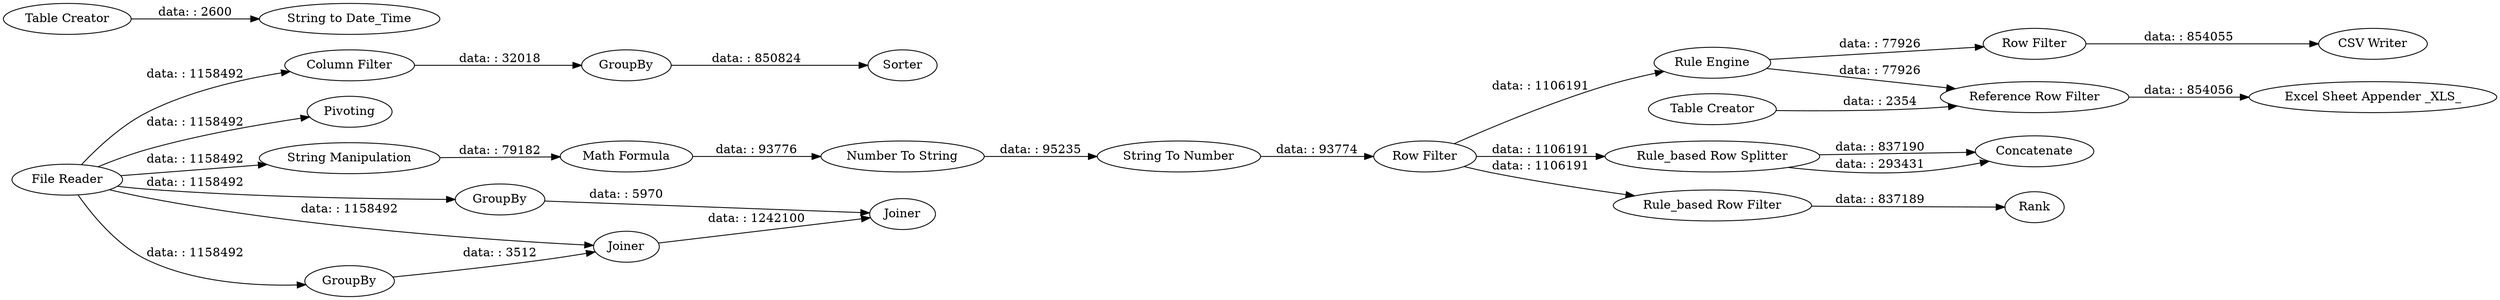 digraph {
	"1205144722626378751_25" [label=GroupBy]
	"1205144722626378751_59" [label=Joiner]
	"1205144722626378751_30" [label="Rule Engine"]
	"1205144722626378751_56" [label="Table Creator"]
	"1205144722626378751_61" [label=Sorter]
	"1205144722626378751_52" [label="Row Filter"]
	"1205144722626378751_48" [label="Number To String"]
	"1205144722626378751_29" [label="Math Formula"]
	"1205144722626378751_11" [label="Table Creator"]
	"1205144722626378751_45" [label=Pivoting]
	"1205144722626378751_28" [label="String Manipulation"]
	"1205144722626378751_53" [label="Column Filter"]
	"1205144722626378751_58" [label=GroupBy]
	"1205144722626378751_50" [label="Row Filter"]
	"1205144722626378751_49" [label="String To Number"]
	"1205144722626378751_22" [label="File Reader"]
	"1205144722626378751_54" [label="Rule_based Row Splitter"]
	"1205144722626378751_13" [label=GroupBy]
	"1205144722626378751_51" [label="Rule_based Row Filter"]
	"1205144722626378751_46" [label="CSV Writer"]
	"1205144722626378751_57" [label="String to Date_Time"]
	"1205144722626378751_60" [label=Rank]
	"1205144722626378751_55" [label=Concatenate]
	"1205144722626378751_10" [label="Reference Row Filter"]
	"1205144722626378751_47" [label="Excel Sheet Appender _XLS_"]
	"1205144722626378751_16" [label=Joiner]
	"1205144722626378751_52" -> "1205144722626378751_51" [label="data: : 1106191"]
	"1205144722626378751_50" -> "1205144722626378751_46" [label="data: : 854055"]
	"1205144722626378751_22" -> "1205144722626378751_16" [label="data: : 1158492"]
	"1205144722626378751_54" -> "1205144722626378751_55" [label="data: : 837190"]
	"1205144722626378751_51" -> "1205144722626378751_60" [label="data: : 837189"]
	"1205144722626378751_22" -> "1205144722626378751_28" [label="data: : 1158492"]
	"1205144722626378751_28" -> "1205144722626378751_29" [label="data: : 79182"]
	"1205144722626378751_53" -> "1205144722626378751_25" [label="data: : 32018"]
	"1205144722626378751_11" -> "1205144722626378751_10" [label="data: : 2354"]
	"1205144722626378751_25" -> "1205144722626378751_61" [label="data: : 850824"]
	"1205144722626378751_58" -> "1205144722626378751_59" [label="data: : 5970"]
	"1205144722626378751_16" -> "1205144722626378751_59" [label="data: : 1242100"]
	"1205144722626378751_22" -> "1205144722626378751_58" [label="data: : 1158492"]
	"1205144722626378751_10" -> "1205144722626378751_47" [label="data: : 854056"]
	"1205144722626378751_49" -> "1205144722626378751_52" [label="data: : 93774"]
	"1205144722626378751_54" -> "1205144722626378751_55" [label="data: : 293431"]
	"1205144722626378751_30" -> "1205144722626378751_50" [label="data: : 77926"]
	"1205144722626378751_29" -> "1205144722626378751_48" [label="data: : 93776"]
	"1205144722626378751_48" -> "1205144722626378751_49" [label="data: : 95235"]
	"1205144722626378751_13" -> "1205144722626378751_16" [label="data: : 3512"]
	"1205144722626378751_22" -> "1205144722626378751_13" [label="data: : 1158492"]
	"1205144722626378751_22" -> "1205144722626378751_45" [label="data: : 1158492"]
	"1205144722626378751_52" -> "1205144722626378751_30" [label="data: : 1106191"]
	"1205144722626378751_30" -> "1205144722626378751_10" [label="data: : 77926"]
	"1205144722626378751_52" -> "1205144722626378751_54" [label="data: : 1106191"]
	"1205144722626378751_22" -> "1205144722626378751_53" [label="data: : 1158492"]
	"1205144722626378751_56" -> "1205144722626378751_57" [label="data: : 2600"]
	rankdir=LR
}
